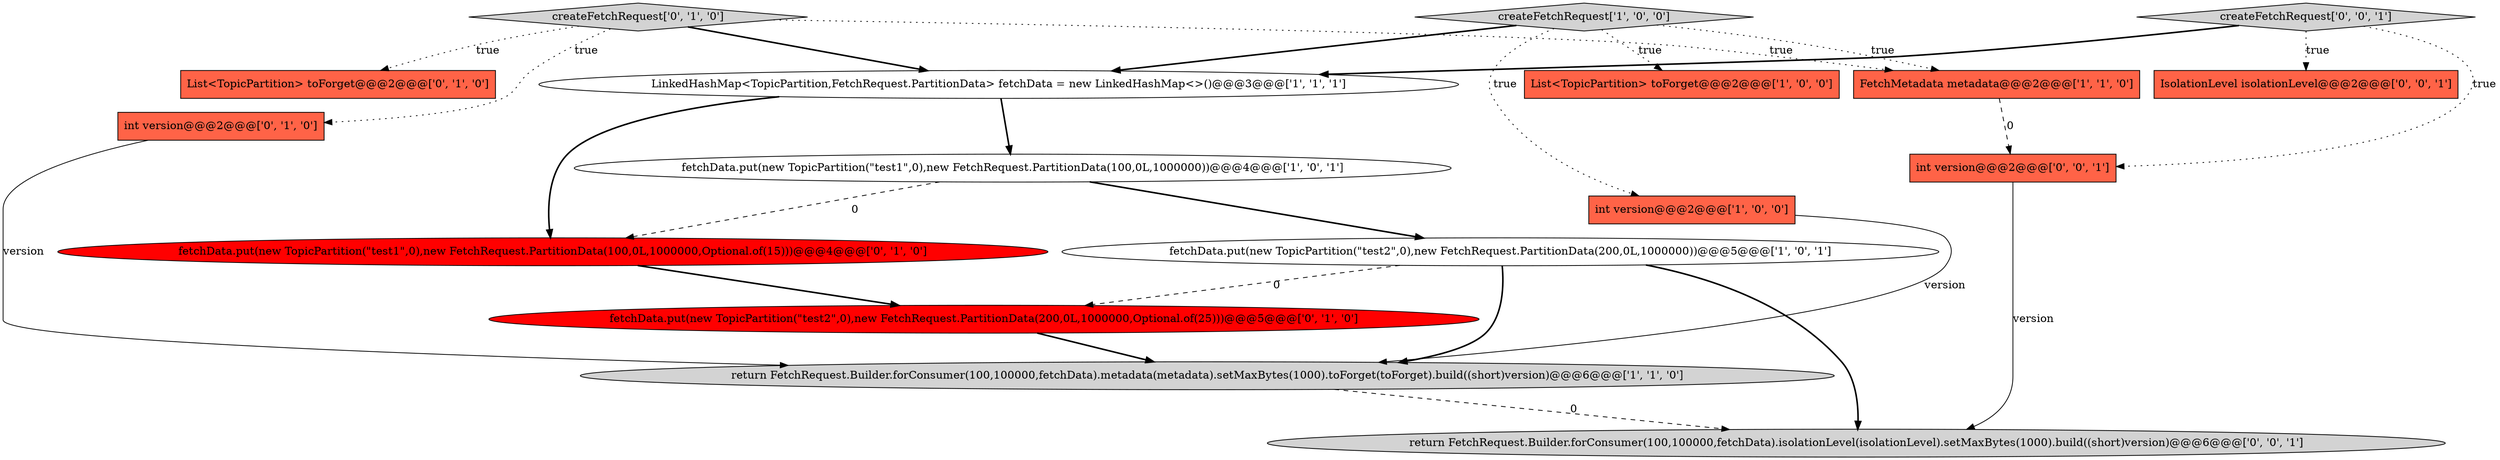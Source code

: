 digraph {
6 [style = filled, label = "return FetchRequest.Builder.forConsumer(100,100000,fetchData).metadata(metadata).setMaxBytes(1000).toForget(toForget).build((short)version)@@@6@@@['1', '1', '0']", fillcolor = lightgray, shape = ellipse image = "AAA0AAABBB1BBB"];
1 [style = filled, label = "fetchData.put(new TopicPartition(\"test1\",0),new FetchRequest.PartitionData(100,0L,1000000))@@@4@@@['1', '0', '1']", fillcolor = white, shape = ellipse image = "AAA0AAABBB1BBB"];
11 [style = filled, label = "int version@@@2@@@['0', '1', '0']", fillcolor = tomato, shape = box image = "AAA0AAABBB2BBB"];
16 [style = filled, label = "return FetchRequest.Builder.forConsumer(100,100000,fetchData).isolationLevel(isolationLevel).setMaxBytes(1000).build((short)version)@@@6@@@['0', '0', '1']", fillcolor = lightgray, shape = ellipse image = "AAA0AAABBB3BBB"];
2 [style = filled, label = "createFetchRequest['1', '0', '0']", fillcolor = lightgray, shape = diamond image = "AAA0AAABBB1BBB"];
14 [style = filled, label = "IsolationLevel isolationLevel@@@2@@@['0', '0', '1']", fillcolor = tomato, shape = box image = "AAA0AAABBB3BBB"];
7 [style = filled, label = "fetchData.put(new TopicPartition(\"test2\",0),new FetchRequest.PartitionData(200,0L,1000000))@@@5@@@['1', '0', '1']", fillcolor = white, shape = ellipse image = "AAA0AAABBB1BBB"];
9 [style = filled, label = "fetchData.put(new TopicPartition(\"test1\",0),new FetchRequest.PartitionData(100,0L,1000000,Optional.of(15)))@@@4@@@['0', '1', '0']", fillcolor = red, shape = ellipse image = "AAA1AAABBB2BBB"];
0 [style = filled, label = "List<TopicPartition> toForget@@@2@@@['1', '0', '0']", fillcolor = tomato, shape = box image = "AAA0AAABBB1BBB"];
10 [style = filled, label = "List<TopicPartition> toForget@@@2@@@['0', '1', '0']", fillcolor = tomato, shape = box image = "AAA0AAABBB2BBB"];
13 [style = filled, label = "createFetchRequest['0', '0', '1']", fillcolor = lightgray, shape = diamond image = "AAA0AAABBB3BBB"];
8 [style = filled, label = "fetchData.put(new TopicPartition(\"test2\",0),new FetchRequest.PartitionData(200,0L,1000000,Optional.of(25)))@@@5@@@['0', '1', '0']", fillcolor = red, shape = ellipse image = "AAA1AAABBB2BBB"];
4 [style = filled, label = "FetchMetadata metadata@@@2@@@['1', '1', '0']", fillcolor = tomato, shape = box image = "AAA0AAABBB1BBB"];
3 [style = filled, label = "int version@@@2@@@['1', '0', '0']", fillcolor = tomato, shape = box image = "AAA0AAABBB1BBB"];
5 [style = filled, label = "LinkedHashMap<TopicPartition,FetchRequest.PartitionData> fetchData = new LinkedHashMap<>()@@@3@@@['1', '1', '1']", fillcolor = white, shape = ellipse image = "AAA0AAABBB1BBB"];
15 [style = filled, label = "int version@@@2@@@['0', '0', '1']", fillcolor = tomato, shape = box image = "AAA0AAABBB3BBB"];
12 [style = filled, label = "createFetchRequest['0', '1', '0']", fillcolor = lightgray, shape = diamond image = "AAA0AAABBB2BBB"];
2->3 [style = dotted, label="true"];
15->16 [style = solid, label="version"];
2->0 [style = dotted, label="true"];
12->5 [style = bold, label=""];
5->9 [style = bold, label=""];
7->8 [style = dashed, label="0"];
1->9 [style = dashed, label="0"];
8->6 [style = bold, label=""];
9->8 [style = bold, label=""];
1->7 [style = bold, label=""];
12->11 [style = dotted, label="true"];
5->1 [style = bold, label=""];
6->16 [style = dashed, label="0"];
12->10 [style = dotted, label="true"];
4->15 [style = dashed, label="0"];
7->16 [style = bold, label=""];
7->6 [style = bold, label=""];
11->6 [style = solid, label="version"];
3->6 [style = solid, label="version"];
2->4 [style = dotted, label="true"];
13->5 [style = bold, label=""];
13->15 [style = dotted, label="true"];
12->4 [style = dotted, label="true"];
13->14 [style = dotted, label="true"];
2->5 [style = bold, label=""];
}
